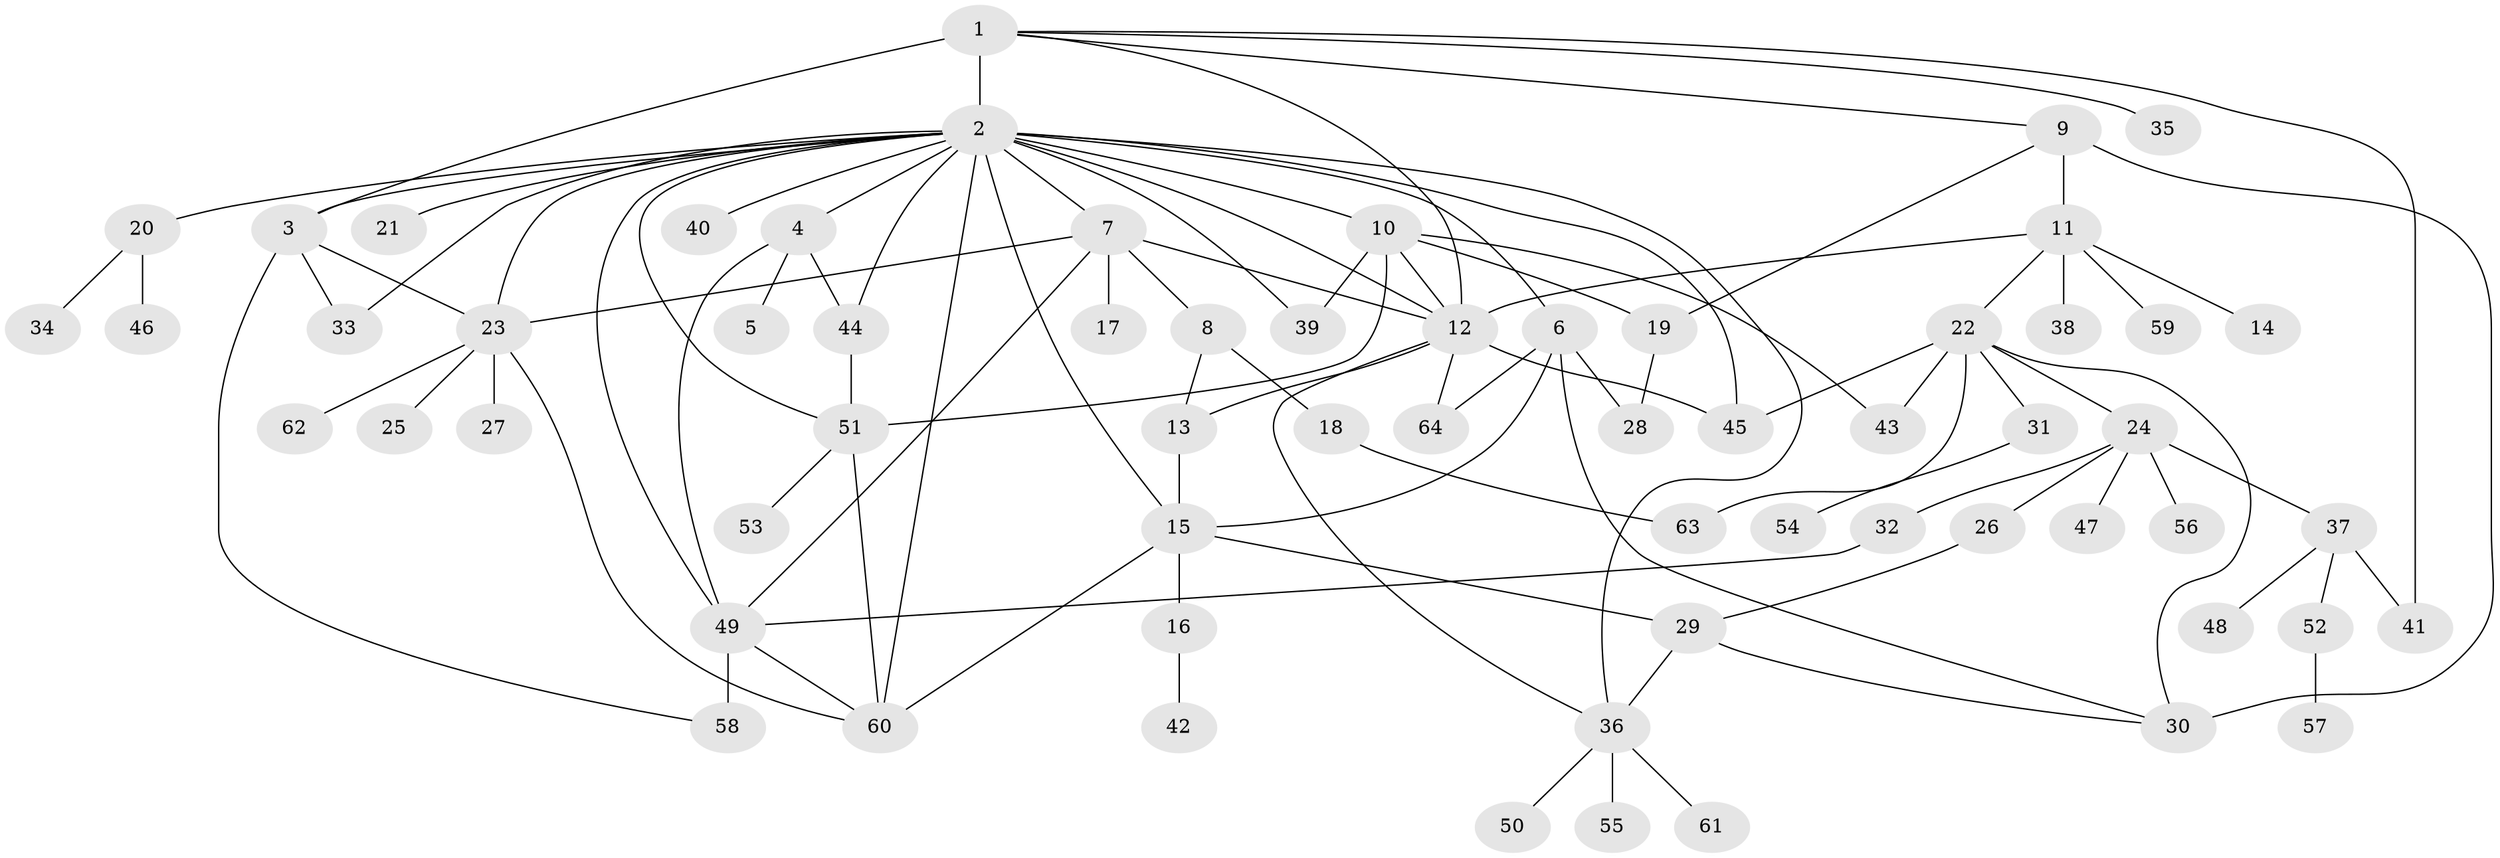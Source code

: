 // original degree distribution, {1: 0.4921875, 43: 0.0078125, 5: 0.015625, 6: 0.0234375, 2: 0.1875, 8: 0.03125, 4: 0.0703125, 7: 0.0234375, 9: 0.0234375, 3: 0.125}
// Generated by graph-tools (version 1.1) at 2025/35/03/09/25 02:35:49]
// undirected, 64 vertices, 100 edges
graph export_dot {
graph [start="1"]
  node [color=gray90,style=filled];
  1;
  2;
  3;
  4;
  5;
  6;
  7;
  8;
  9;
  10;
  11;
  12;
  13;
  14;
  15;
  16;
  17;
  18;
  19;
  20;
  21;
  22;
  23;
  24;
  25;
  26;
  27;
  28;
  29;
  30;
  31;
  32;
  33;
  34;
  35;
  36;
  37;
  38;
  39;
  40;
  41;
  42;
  43;
  44;
  45;
  46;
  47;
  48;
  49;
  50;
  51;
  52;
  53;
  54;
  55;
  56;
  57;
  58;
  59;
  60;
  61;
  62;
  63;
  64;
  1 -- 2 [weight=16.0];
  1 -- 3 [weight=1.0];
  1 -- 9 [weight=1.0];
  1 -- 12 [weight=1.0];
  1 -- 35 [weight=1.0];
  1 -- 41 [weight=1.0];
  2 -- 3 [weight=1.0];
  2 -- 4 [weight=1.0];
  2 -- 6 [weight=2.0];
  2 -- 7 [weight=1.0];
  2 -- 10 [weight=1.0];
  2 -- 12 [weight=2.0];
  2 -- 15 [weight=1.0];
  2 -- 20 [weight=1.0];
  2 -- 21 [weight=1.0];
  2 -- 23 [weight=1.0];
  2 -- 33 [weight=1.0];
  2 -- 36 [weight=1.0];
  2 -- 39 [weight=1.0];
  2 -- 40 [weight=1.0];
  2 -- 44 [weight=1.0];
  2 -- 45 [weight=1.0];
  2 -- 49 [weight=1.0];
  2 -- 51 [weight=2.0];
  2 -- 60 [weight=1.0];
  3 -- 23 [weight=1.0];
  3 -- 33 [weight=1.0];
  3 -- 58 [weight=1.0];
  4 -- 5 [weight=1.0];
  4 -- 44 [weight=1.0];
  4 -- 49 [weight=1.0];
  6 -- 15 [weight=1.0];
  6 -- 28 [weight=1.0];
  6 -- 30 [weight=1.0];
  6 -- 64 [weight=1.0];
  7 -- 8 [weight=1.0];
  7 -- 12 [weight=1.0];
  7 -- 17 [weight=2.0];
  7 -- 23 [weight=1.0];
  7 -- 49 [weight=1.0];
  8 -- 13 [weight=1.0];
  8 -- 18 [weight=1.0];
  9 -- 11 [weight=1.0];
  9 -- 19 [weight=1.0];
  9 -- 30 [weight=3.0];
  10 -- 12 [weight=1.0];
  10 -- 19 [weight=1.0];
  10 -- 39 [weight=1.0];
  10 -- 43 [weight=1.0];
  10 -- 51 [weight=2.0];
  11 -- 12 [weight=1.0];
  11 -- 14 [weight=1.0];
  11 -- 22 [weight=1.0];
  11 -- 38 [weight=1.0];
  11 -- 59 [weight=1.0];
  12 -- 13 [weight=6.0];
  12 -- 36 [weight=1.0];
  12 -- 45 [weight=1.0];
  12 -- 64 [weight=1.0];
  13 -- 15 [weight=1.0];
  15 -- 16 [weight=1.0];
  15 -- 29 [weight=1.0];
  15 -- 60 [weight=1.0];
  16 -- 42 [weight=1.0];
  18 -- 63 [weight=1.0];
  19 -- 28 [weight=1.0];
  20 -- 34 [weight=1.0];
  20 -- 46 [weight=1.0];
  22 -- 24 [weight=1.0];
  22 -- 30 [weight=1.0];
  22 -- 31 [weight=1.0];
  22 -- 43 [weight=1.0];
  22 -- 45 [weight=1.0];
  22 -- 63 [weight=1.0];
  23 -- 25 [weight=1.0];
  23 -- 27 [weight=1.0];
  23 -- 60 [weight=1.0];
  23 -- 62 [weight=1.0];
  24 -- 26 [weight=1.0];
  24 -- 32 [weight=1.0];
  24 -- 37 [weight=1.0];
  24 -- 47 [weight=1.0];
  24 -- 56 [weight=1.0];
  26 -- 29 [weight=2.0];
  29 -- 30 [weight=1.0];
  29 -- 36 [weight=1.0];
  31 -- 54 [weight=1.0];
  32 -- 49 [weight=1.0];
  36 -- 50 [weight=1.0];
  36 -- 55 [weight=1.0];
  36 -- 61 [weight=1.0];
  37 -- 41 [weight=1.0];
  37 -- 48 [weight=1.0];
  37 -- 52 [weight=1.0];
  44 -- 51 [weight=1.0];
  49 -- 58 [weight=2.0];
  49 -- 60 [weight=1.0];
  51 -- 53 [weight=1.0];
  51 -- 60 [weight=2.0];
  52 -- 57 [weight=1.0];
}
